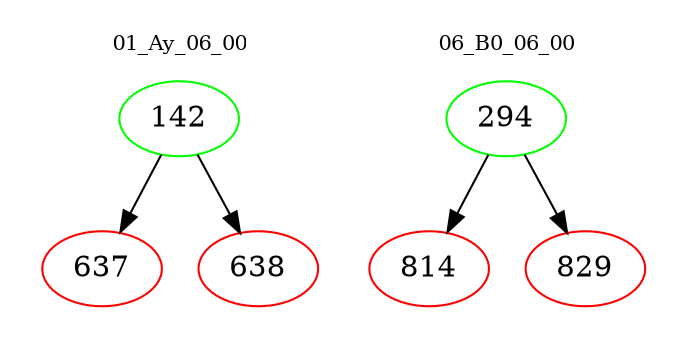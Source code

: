 digraph{
subgraph cluster_0 {
color = white
label = "01_Ay_06_00";
fontsize=10;
T0_142 [label="142", color="green"]
T0_142 -> T0_637 [color="black"]
T0_637 [label="637", color="red"]
T0_142 -> T0_638 [color="black"]
T0_638 [label="638", color="red"]
}
subgraph cluster_1 {
color = white
label = "06_B0_06_00";
fontsize=10;
T1_294 [label="294", color="green"]
T1_294 -> T1_814 [color="black"]
T1_814 [label="814", color="red"]
T1_294 -> T1_829 [color="black"]
T1_829 [label="829", color="red"]
}
}
